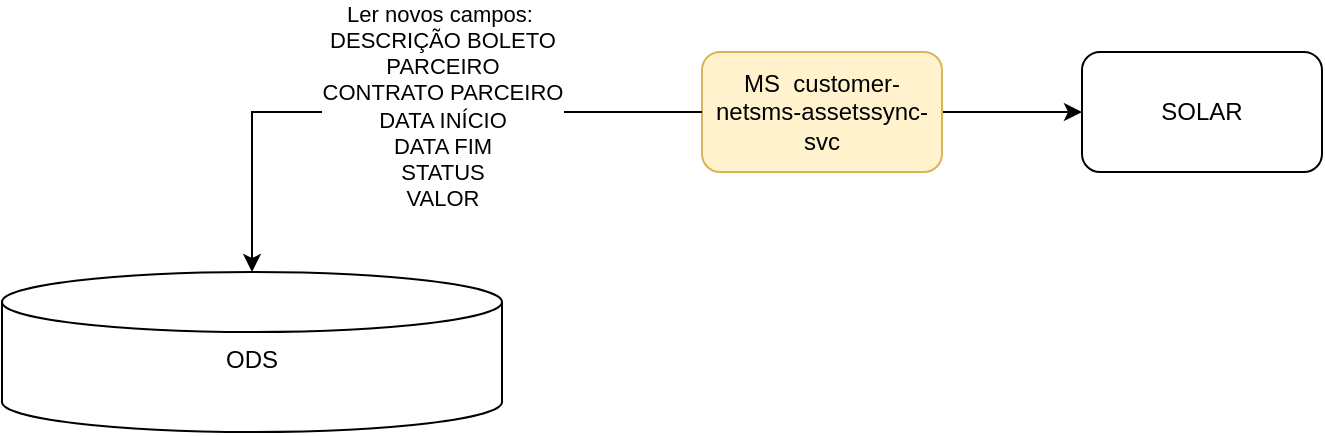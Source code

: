 <mxfile version="24.4.0" type="github">
  <diagram name="Página-1" id="d8rBECP_h64GZ1vk1dMh">
    <mxGraphModel dx="1050" dy="530" grid="1" gridSize="10" guides="1" tooltips="1" connect="1" arrows="1" fold="1" page="1" pageScale="1" pageWidth="827" pageHeight="1169" math="0" shadow="0">
      <root>
        <mxCell id="0" />
        <mxCell id="1" parent="0" />
        <mxCell id="OENSiATPbZI55zizup1Y-1" value="ODS" style="shape=cylinder3;whiteSpace=wrap;html=1;boundedLbl=1;backgroundOutline=1;size=15;verticalAlign=top;" vertex="1" parent="1">
          <mxGeometry x="150" y="190" width="250" height="80" as="geometry" />
        </mxCell>
        <mxCell id="OENSiATPbZI55zizup1Y-5" style="edgeStyle=orthogonalEdgeStyle;rounded=0;orthogonalLoop=1;jettySize=auto;html=1;entryX=0;entryY=0.5;entryDx=0;entryDy=0;" edge="1" parent="1" source="OENSiATPbZI55zizup1Y-2" target="OENSiATPbZI55zizup1Y-6">
          <mxGeometry relative="1" as="geometry">
            <mxPoint x="690" y="110" as="targetPoint" />
          </mxGeometry>
        </mxCell>
        <mxCell id="OENSiATPbZI55zizup1Y-2" value="MS&amp;nbsp;&lt;span dir=&quot;ltr&quot; class=&quot;ui-provider a b c d e f g h i j k l m n o p q r s t u v w x y z ab ac ae af ag ah ai aj ak&quot;&gt; customer-netsms-assetssync-svc&lt;/span&gt;" style="rounded=1;whiteSpace=wrap;html=1;fillColor=#fff2cc;strokeColor=#d6b656;" vertex="1" parent="1">
          <mxGeometry x="500" y="80" width="120" height="60" as="geometry" />
        </mxCell>
        <mxCell id="OENSiATPbZI55zizup1Y-3" style="edgeStyle=orthogonalEdgeStyle;rounded=0;orthogonalLoop=1;jettySize=auto;html=1;entryX=0.5;entryY=0;entryDx=0;entryDy=0;entryPerimeter=0;" edge="1" parent="1" source="OENSiATPbZI55zizup1Y-2" target="OENSiATPbZI55zizup1Y-1">
          <mxGeometry relative="1" as="geometry" />
        </mxCell>
        <mxCell id="OENSiATPbZI55zizup1Y-4" value="Ler novos campos:&amp;nbsp;&lt;div&gt;DESCRIÇÃO BOLETO&lt;br&gt;&lt;div&gt;&lt;div&gt;PARCEIRO​&lt;/div&gt;&lt;div&gt;CONTRATO PARCEIRO​&lt;/div&gt;&lt;div&gt;DATA INÍCIO​&lt;/div&gt;&lt;div&gt;DATA FIM​&lt;/div&gt;&lt;div&gt;STATUS​&lt;/div&gt;&lt;div&gt;VALOR​&lt;/div&gt;&lt;/div&gt;&lt;/div&gt;" style="edgeLabel;html=1;align=center;verticalAlign=middle;resizable=0;points=[];" vertex="1" connectable="0" parent="OENSiATPbZI55zizup1Y-3">
          <mxGeometry x="-0.146" y="-3" relative="1" as="geometry">
            <mxPoint as="offset" />
          </mxGeometry>
        </mxCell>
        <mxCell id="OENSiATPbZI55zizup1Y-6" value="SOLAR" style="rounded=1;whiteSpace=wrap;html=1;" vertex="1" parent="1">
          <mxGeometry x="690" y="80" width="120" height="60" as="geometry" />
        </mxCell>
      </root>
    </mxGraphModel>
  </diagram>
</mxfile>
